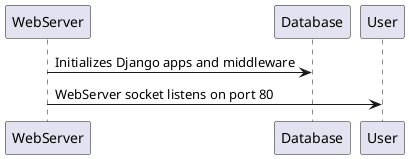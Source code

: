 @startuml
WebServer -> Database: Initializes Django apps and middleware
WebServer -> User: WebServer socket listens on port 80


@enduml